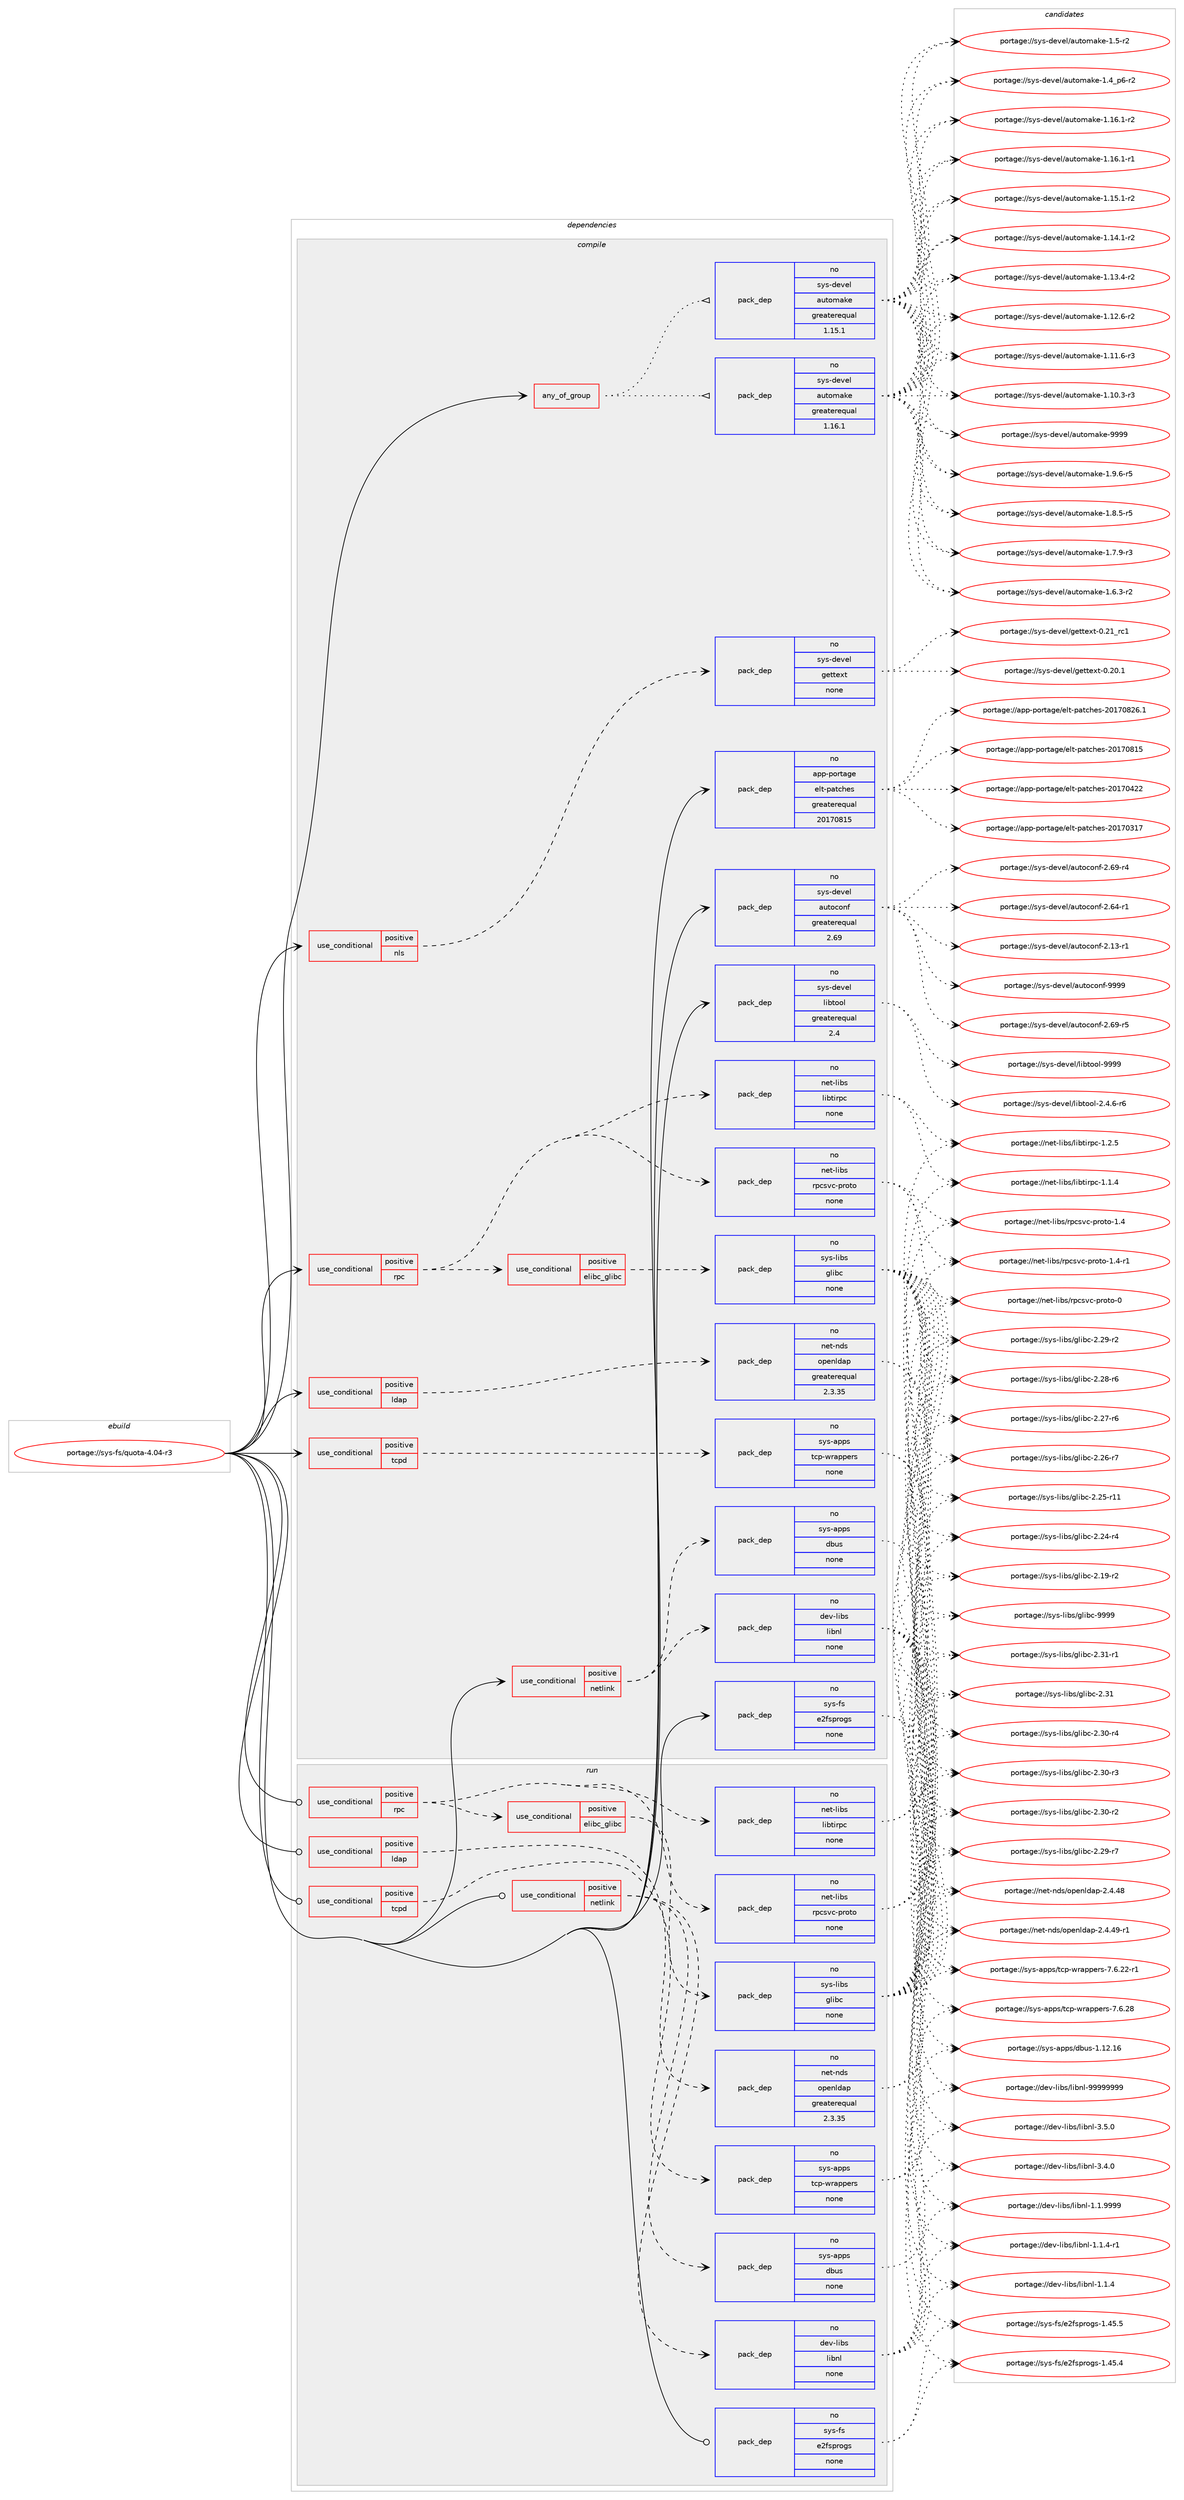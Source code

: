 digraph prolog {

# *************
# Graph options
# *************

newrank=true;
concentrate=true;
compound=true;
graph [rankdir=LR,fontname=Helvetica,fontsize=10,ranksep=1.5];#, ranksep=2.5, nodesep=0.2];
edge  [arrowhead=vee];
node  [fontname=Helvetica,fontsize=10];

# **********
# The ebuild
# **********

subgraph cluster_leftcol {
color=gray;
rank=same;
label=<<i>ebuild</i>>;
id [label="portage://sys-fs/quota-4.04-r3", color=red, width=4, href="../sys-fs/quota-4.04-r3.svg"];
}

# ****************
# The dependencies
# ****************

subgraph cluster_midcol {
color=gray;
label=<<i>dependencies</i>>;
subgraph cluster_compile {
fillcolor="#eeeeee";
style=filled;
label=<<i>compile</i>>;
subgraph any830 {
dependency35216 [label=<<TABLE BORDER="0" CELLBORDER="1" CELLSPACING="0" CELLPADDING="4"><TR><TD CELLPADDING="10">any_of_group</TD></TR></TABLE>>, shape=none, color=red];subgraph pack27480 {
dependency35217 [label=<<TABLE BORDER="0" CELLBORDER="1" CELLSPACING="0" CELLPADDING="4" WIDTH="220"><TR><TD ROWSPAN="6" CELLPADDING="30">pack_dep</TD></TR><TR><TD WIDTH="110">no</TD></TR><TR><TD>sys-devel</TD></TR><TR><TD>automake</TD></TR><TR><TD>greaterequal</TD></TR><TR><TD>1.16.1</TD></TR></TABLE>>, shape=none, color=blue];
}
dependency35216:e -> dependency35217:w [weight=20,style="dotted",arrowhead="oinv"];
subgraph pack27481 {
dependency35218 [label=<<TABLE BORDER="0" CELLBORDER="1" CELLSPACING="0" CELLPADDING="4" WIDTH="220"><TR><TD ROWSPAN="6" CELLPADDING="30">pack_dep</TD></TR><TR><TD WIDTH="110">no</TD></TR><TR><TD>sys-devel</TD></TR><TR><TD>automake</TD></TR><TR><TD>greaterequal</TD></TR><TR><TD>1.15.1</TD></TR></TABLE>>, shape=none, color=blue];
}
dependency35216:e -> dependency35218:w [weight=20,style="dotted",arrowhead="oinv"];
}
id:e -> dependency35216:w [weight=20,style="solid",arrowhead="vee"];
subgraph cond6879 {
dependency35219 [label=<<TABLE BORDER="0" CELLBORDER="1" CELLSPACING="0" CELLPADDING="4"><TR><TD ROWSPAN="3" CELLPADDING="10">use_conditional</TD></TR><TR><TD>positive</TD></TR><TR><TD>ldap</TD></TR></TABLE>>, shape=none, color=red];
subgraph pack27482 {
dependency35220 [label=<<TABLE BORDER="0" CELLBORDER="1" CELLSPACING="0" CELLPADDING="4" WIDTH="220"><TR><TD ROWSPAN="6" CELLPADDING="30">pack_dep</TD></TR><TR><TD WIDTH="110">no</TD></TR><TR><TD>net-nds</TD></TR><TR><TD>openldap</TD></TR><TR><TD>greaterequal</TD></TR><TR><TD>2.3.35</TD></TR></TABLE>>, shape=none, color=blue];
}
dependency35219:e -> dependency35220:w [weight=20,style="dashed",arrowhead="vee"];
}
id:e -> dependency35219:w [weight=20,style="solid",arrowhead="vee"];
subgraph cond6880 {
dependency35221 [label=<<TABLE BORDER="0" CELLBORDER="1" CELLSPACING="0" CELLPADDING="4"><TR><TD ROWSPAN="3" CELLPADDING="10">use_conditional</TD></TR><TR><TD>positive</TD></TR><TR><TD>netlink</TD></TR></TABLE>>, shape=none, color=red];
subgraph pack27483 {
dependency35222 [label=<<TABLE BORDER="0" CELLBORDER="1" CELLSPACING="0" CELLPADDING="4" WIDTH="220"><TR><TD ROWSPAN="6" CELLPADDING="30">pack_dep</TD></TR><TR><TD WIDTH="110">no</TD></TR><TR><TD>sys-apps</TD></TR><TR><TD>dbus</TD></TR><TR><TD>none</TD></TR><TR><TD></TD></TR></TABLE>>, shape=none, color=blue];
}
dependency35221:e -> dependency35222:w [weight=20,style="dashed",arrowhead="vee"];
subgraph pack27484 {
dependency35223 [label=<<TABLE BORDER="0" CELLBORDER="1" CELLSPACING="0" CELLPADDING="4" WIDTH="220"><TR><TD ROWSPAN="6" CELLPADDING="30">pack_dep</TD></TR><TR><TD WIDTH="110">no</TD></TR><TR><TD>dev-libs</TD></TR><TR><TD>libnl</TD></TR><TR><TD>none</TD></TR><TR><TD></TD></TR></TABLE>>, shape=none, color=blue];
}
dependency35221:e -> dependency35223:w [weight=20,style="dashed",arrowhead="vee"];
}
id:e -> dependency35221:w [weight=20,style="solid",arrowhead="vee"];
subgraph cond6881 {
dependency35224 [label=<<TABLE BORDER="0" CELLBORDER="1" CELLSPACING="0" CELLPADDING="4"><TR><TD ROWSPAN="3" CELLPADDING="10">use_conditional</TD></TR><TR><TD>positive</TD></TR><TR><TD>nls</TD></TR></TABLE>>, shape=none, color=red];
subgraph pack27485 {
dependency35225 [label=<<TABLE BORDER="0" CELLBORDER="1" CELLSPACING="0" CELLPADDING="4" WIDTH="220"><TR><TD ROWSPAN="6" CELLPADDING="30">pack_dep</TD></TR><TR><TD WIDTH="110">no</TD></TR><TR><TD>sys-devel</TD></TR><TR><TD>gettext</TD></TR><TR><TD>none</TD></TR><TR><TD></TD></TR></TABLE>>, shape=none, color=blue];
}
dependency35224:e -> dependency35225:w [weight=20,style="dashed",arrowhead="vee"];
}
id:e -> dependency35224:w [weight=20,style="solid",arrowhead="vee"];
subgraph cond6882 {
dependency35226 [label=<<TABLE BORDER="0" CELLBORDER="1" CELLSPACING="0" CELLPADDING="4"><TR><TD ROWSPAN="3" CELLPADDING="10">use_conditional</TD></TR><TR><TD>positive</TD></TR><TR><TD>rpc</TD></TR></TABLE>>, shape=none, color=red];
subgraph cond6883 {
dependency35227 [label=<<TABLE BORDER="0" CELLBORDER="1" CELLSPACING="0" CELLPADDING="4"><TR><TD ROWSPAN="3" CELLPADDING="10">use_conditional</TD></TR><TR><TD>positive</TD></TR><TR><TD>elibc_glibc</TD></TR></TABLE>>, shape=none, color=red];
subgraph pack27486 {
dependency35228 [label=<<TABLE BORDER="0" CELLBORDER="1" CELLSPACING="0" CELLPADDING="4" WIDTH="220"><TR><TD ROWSPAN="6" CELLPADDING="30">pack_dep</TD></TR><TR><TD WIDTH="110">no</TD></TR><TR><TD>sys-libs</TD></TR><TR><TD>glibc</TD></TR><TR><TD>none</TD></TR><TR><TD></TD></TR></TABLE>>, shape=none, color=blue];
}
dependency35227:e -> dependency35228:w [weight=20,style="dashed",arrowhead="vee"];
}
dependency35226:e -> dependency35227:w [weight=20,style="dashed",arrowhead="vee"];
subgraph pack27487 {
dependency35229 [label=<<TABLE BORDER="0" CELLBORDER="1" CELLSPACING="0" CELLPADDING="4" WIDTH="220"><TR><TD ROWSPAN="6" CELLPADDING="30">pack_dep</TD></TR><TR><TD WIDTH="110">no</TD></TR><TR><TD>net-libs</TD></TR><TR><TD>libtirpc</TD></TR><TR><TD>none</TD></TR><TR><TD></TD></TR></TABLE>>, shape=none, color=blue];
}
dependency35226:e -> dependency35229:w [weight=20,style="dashed",arrowhead="vee"];
subgraph pack27488 {
dependency35230 [label=<<TABLE BORDER="0" CELLBORDER="1" CELLSPACING="0" CELLPADDING="4" WIDTH="220"><TR><TD ROWSPAN="6" CELLPADDING="30">pack_dep</TD></TR><TR><TD WIDTH="110">no</TD></TR><TR><TD>net-libs</TD></TR><TR><TD>rpcsvc-proto</TD></TR><TR><TD>none</TD></TR><TR><TD></TD></TR></TABLE>>, shape=none, color=blue];
}
dependency35226:e -> dependency35230:w [weight=20,style="dashed",arrowhead="vee"];
}
id:e -> dependency35226:w [weight=20,style="solid",arrowhead="vee"];
subgraph cond6884 {
dependency35231 [label=<<TABLE BORDER="0" CELLBORDER="1" CELLSPACING="0" CELLPADDING="4"><TR><TD ROWSPAN="3" CELLPADDING="10">use_conditional</TD></TR><TR><TD>positive</TD></TR><TR><TD>tcpd</TD></TR></TABLE>>, shape=none, color=red];
subgraph pack27489 {
dependency35232 [label=<<TABLE BORDER="0" CELLBORDER="1" CELLSPACING="0" CELLPADDING="4" WIDTH="220"><TR><TD ROWSPAN="6" CELLPADDING="30">pack_dep</TD></TR><TR><TD WIDTH="110">no</TD></TR><TR><TD>sys-apps</TD></TR><TR><TD>tcp-wrappers</TD></TR><TR><TD>none</TD></TR><TR><TD></TD></TR></TABLE>>, shape=none, color=blue];
}
dependency35231:e -> dependency35232:w [weight=20,style="dashed",arrowhead="vee"];
}
id:e -> dependency35231:w [weight=20,style="solid",arrowhead="vee"];
subgraph pack27490 {
dependency35233 [label=<<TABLE BORDER="0" CELLBORDER="1" CELLSPACING="0" CELLPADDING="4" WIDTH="220"><TR><TD ROWSPAN="6" CELLPADDING="30">pack_dep</TD></TR><TR><TD WIDTH="110">no</TD></TR><TR><TD>app-portage</TD></TR><TR><TD>elt-patches</TD></TR><TR><TD>greaterequal</TD></TR><TR><TD>20170815</TD></TR></TABLE>>, shape=none, color=blue];
}
id:e -> dependency35233:w [weight=20,style="solid",arrowhead="vee"];
subgraph pack27491 {
dependency35234 [label=<<TABLE BORDER="0" CELLBORDER="1" CELLSPACING="0" CELLPADDING="4" WIDTH="220"><TR><TD ROWSPAN="6" CELLPADDING="30">pack_dep</TD></TR><TR><TD WIDTH="110">no</TD></TR><TR><TD>sys-devel</TD></TR><TR><TD>autoconf</TD></TR><TR><TD>greaterequal</TD></TR><TR><TD>2.69</TD></TR></TABLE>>, shape=none, color=blue];
}
id:e -> dependency35234:w [weight=20,style="solid",arrowhead="vee"];
subgraph pack27492 {
dependency35235 [label=<<TABLE BORDER="0" CELLBORDER="1" CELLSPACING="0" CELLPADDING="4" WIDTH="220"><TR><TD ROWSPAN="6" CELLPADDING="30">pack_dep</TD></TR><TR><TD WIDTH="110">no</TD></TR><TR><TD>sys-devel</TD></TR><TR><TD>libtool</TD></TR><TR><TD>greaterequal</TD></TR><TR><TD>2.4</TD></TR></TABLE>>, shape=none, color=blue];
}
id:e -> dependency35235:w [weight=20,style="solid",arrowhead="vee"];
subgraph pack27493 {
dependency35236 [label=<<TABLE BORDER="0" CELLBORDER="1" CELLSPACING="0" CELLPADDING="4" WIDTH="220"><TR><TD ROWSPAN="6" CELLPADDING="30">pack_dep</TD></TR><TR><TD WIDTH="110">no</TD></TR><TR><TD>sys-fs</TD></TR><TR><TD>e2fsprogs</TD></TR><TR><TD>none</TD></TR><TR><TD></TD></TR></TABLE>>, shape=none, color=blue];
}
id:e -> dependency35236:w [weight=20,style="solid",arrowhead="vee"];
}
subgraph cluster_compileandrun {
fillcolor="#eeeeee";
style=filled;
label=<<i>compile and run</i>>;
}
subgraph cluster_run {
fillcolor="#eeeeee";
style=filled;
label=<<i>run</i>>;
subgraph cond6885 {
dependency35237 [label=<<TABLE BORDER="0" CELLBORDER="1" CELLSPACING="0" CELLPADDING="4"><TR><TD ROWSPAN="3" CELLPADDING="10">use_conditional</TD></TR><TR><TD>positive</TD></TR><TR><TD>ldap</TD></TR></TABLE>>, shape=none, color=red];
subgraph pack27494 {
dependency35238 [label=<<TABLE BORDER="0" CELLBORDER="1" CELLSPACING="0" CELLPADDING="4" WIDTH="220"><TR><TD ROWSPAN="6" CELLPADDING="30">pack_dep</TD></TR><TR><TD WIDTH="110">no</TD></TR><TR><TD>net-nds</TD></TR><TR><TD>openldap</TD></TR><TR><TD>greaterequal</TD></TR><TR><TD>2.3.35</TD></TR></TABLE>>, shape=none, color=blue];
}
dependency35237:e -> dependency35238:w [weight=20,style="dashed",arrowhead="vee"];
}
id:e -> dependency35237:w [weight=20,style="solid",arrowhead="odot"];
subgraph cond6886 {
dependency35239 [label=<<TABLE BORDER="0" CELLBORDER="1" CELLSPACING="0" CELLPADDING="4"><TR><TD ROWSPAN="3" CELLPADDING="10">use_conditional</TD></TR><TR><TD>positive</TD></TR><TR><TD>netlink</TD></TR></TABLE>>, shape=none, color=red];
subgraph pack27495 {
dependency35240 [label=<<TABLE BORDER="0" CELLBORDER="1" CELLSPACING="0" CELLPADDING="4" WIDTH="220"><TR><TD ROWSPAN="6" CELLPADDING="30">pack_dep</TD></TR><TR><TD WIDTH="110">no</TD></TR><TR><TD>sys-apps</TD></TR><TR><TD>dbus</TD></TR><TR><TD>none</TD></TR><TR><TD></TD></TR></TABLE>>, shape=none, color=blue];
}
dependency35239:e -> dependency35240:w [weight=20,style="dashed",arrowhead="vee"];
subgraph pack27496 {
dependency35241 [label=<<TABLE BORDER="0" CELLBORDER="1" CELLSPACING="0" CELLPADDING="4" WIDTH="220"><TR><TD ROWSPAN="6" CELLPADDING="30">pack_dep</TD></TR><TR><TD WIDTH="110">no</TD></TR><TR><TD>dev-libs</TD></TR><TR><TD>libnl</TD></TR><TR><TD>none</TD></TR><TR><TD></TD></TR></TABLE>>, shape=none, color=blue];
}
dependency35239:e -> dependency35241:w [weight=20,style="dashed",arrowhead="vee"];
}
id:e -> dependency35239:w [weight=20,style="solid",arrowhead="odot"];
subgraph cond6887 {
dependency35242 [label=<<TABLE BORDER="0" CELLBORDER="1" CELLSPACING="0" CELLPADDING="4"><TR><TD ROWSPAN="3" CELLPADDING="10">use_conditional</TD></TR><TR><TD>positive</TD></TR><TR><TD>rpc</TD></TR></TABLE>>, shape=none, color=red];
subgraph cond6888 {
dependency35243 [label=<<TABLE BORDER="0" CELLBORDER="1" CELLSPACING="0" CELLPADDING="4"><TR><TD ROWSPAN="3" CELLPADDING="10">use_conditional</TD></TR><TR><TD>positive</TD></TR><TR><TD>elibc_glibc</TD></TR></TABLE>>, shape=none, color=red];
subgraph pack27497 {
dependency35244 [label=<<TABLE BORDER="0" CELLBORDER="1" CELLSPACING="0" CELLPADDING="4" WIDTH="220"><TR><TD ROWSPAN="6" CELLPADDING="30">pack_dep</TD></TR><TR><TD WIDTH="110">no</TD></TR><TR><TD>sys-libs</TD></TR><TR><TD>glibc</TD></TR><TR><TD>none</TD></TR><TR><TD></TD></TR></TABLE>>, shape=none, color=blue];
}
dependency35243:e -> dependency35244:w [weight=20,style="dashed",arrowhead="vee"];
}
dependency35242:e -> dependency35243:w [weight=20,style="dashed",arrowhead="vee"];
subgraph pack27498 {
dependency35245 [label=<<TABLE BORDER="0" CELLBORDER="1" CELLSPACING="0" CELLPADDING="4" WIDTH="220"><TR><TD ROWSPAN="6" CELLPADDING="30">pack_dep</TD></TR><TR><TD WIDTH="110">no</TD></TR><TR><TD>net-libs</TD></TR><TR><TD>libtirpc</TD></TR><TR><TD>none</TD></TR><TR><TD></TD></TR></TABLE>>, shape=none, color=blue];
}
dependency35242:e -> dependency35245:w [weight=20,style="dashed",arrowhead="vee"];
subgraph pack27499 {
dependency35246 [label=<<TABLE BORDER="0" CELLBORDER="1" CELLSPACING="0" CELLPADDING="4" WIDTH="220"><TR><TD ROWSPAN="6" CELLPADDING="30">pack_dep</TD></TR><TR><TD WIDTH="110">no</TD></TR><TR><TD>net-libs</TD></TR><TR><TD>rpcsvc-proto</TD></TR><TR><TD>none</TD></TR><TR><TD></TD></TR></TABLE>>, shape=none, color=blue];
}
dependency35242:e -> dependency35246:w [weight=20,style="dashed",arrowhead="vee"];
}
id:e -> dependency35242:w [weight=20,style="solid",arrowhead="odot"];
subgraph cond6889 {
dependency35247 [label=<<TABLE BORDER="0" CELLBORDER="1" CELLSPACING="0" CELLPADDING="4"><TR><TD ROWSPAN="3" CELLPADDING="10">use_conditional</TD></TR><TR><TD>positive</TD></TR><TR><TD>tcpd</TD></TR></TABLE>>, shape=none, color=red];
subgraph pack27500 {
dependency35248 [label=<<TABLE BORDER="0" CELLBORDER="1" CELLSPACING="0" CELLPADDING="4" WIDTH="220"><TR><TD ROWSPAN="6" CELLPADDING="30">pack_dep</TD></TR><TR><TD WIDTH="110">no</TD></TR><TR><TD>sys-apps</TD></TR><TR><TD>tcp-wrappers</TD></TR><TR><TD>none</TD></TR><TR><TD></TD></TR></TABLE>>, shape=none, color=blue];
}
dependency35247:e -> dependency35248:w [weight=20,style="dashed",arrowhead="vee"];
}
id:e -> dependency35247:w [weight=20,style="solid",arrowhead="odot"];
subgraph pack27501 {
dependency35249 [label=<<TABLE BORDER="0" CELLBORDER="1" CELLSPACING="0" CELLPADDING="4" WIDTH="220"><TR><TD ROWSPAN="6" CELLPADDING="30">pack_dep</TD></TR><TR><TD WIDTH="110">no</TD></TR><TR><TD>sys-fs</TD></TR><TR><TD>e2fsprogs</TD></TR><TR><TD>none</TD></TR><TR><TD></TD></TR></TABLE>>, shape=none, color=blue];
}
id:e -> dependency35249:w [weight=20,style="solid",arrowhead="odot"];
}
}

# **************
# The candidates
# **************

subgraph cluster_choices {
rank=same;
color=gray;
label=<<i>candidates</i>>;

subgraph choice27480 {
color=black;
nodesep=1;
choice115121115451001011181011084797117116111109971071014557575757 [label="portage://sys-devel/automake-9999", color=red, width=4,href="../sys-devel/automake-9999.svg"];
choice115121115451001011181011084797117116111109971071014549465746544511453 [label="portage://sys-devel/automake-1.9.6-r5", color=red, width=4,href="../sys-devel/automake-1.9.6-r5.svg"];
choice115121115451001011181011084797117116111109971071014549465646534511453 [label="portage://sys-devel/automake-1.8.5-r5", color=red, width=4,href="../sys-devel/automake-1.8.5-r5.svg"];
choice115121115451001011181011084797117116111109971071014549465546574511451 [label="portage://sys-devel/automake-1.7.9-r3", color=red, width=4,href="../sys-devel/automake-1.7.9-r3.svg"];
choice115121115451001011181011084797117116111109971071014549465446514511450 [label="portage://sys-devel/automake-1.6.3-r2", color=red, width=4,href="../sys-devel/automake-1.6.3-r2.svg"];
choice11512111545100101118101108479711711611110997107101454946534511450 [label="portage://sys-devel/automake-1.5-r2", color=red, width=4,href="../sys-devel/automake-1.5-r2.svg"];
choice115121115451001011181011084797117116111109971071014549465295112544511450 [label="portage://sys-devel/automake-1.4_p6-r2", color=red, width=4,href="../sys-devel/automake-1.4_p6-r2.svg"];
choice11512111545100101118101108479711711611110997107101454946495446494511450 [label="portage://sys-devel/automake-1.16.1-r2", color=red, width=4,href="../sys-devel/automake-1.16.1-r2.svg"];
choice11512111545100101118101108479711711611110997107101454946495446494511449 [label="portage://sys-devel/automake-1.16.1-r1", color=red, width=4,href="../sys-devel/automake-1.16.1-r1.svg"];
choice11512111545100101118101108479711711611110997107101454946495346494511450 [label="portage://sys-devel/automake-1.15.1-r2", color=red, width=4,href="../sys-devel/automake-1.15.1-r2.svg"];
choice11512111545100101118101108479711711611110997107101454946495246494511450 [label="portage://sys-devel/automake-1.14.1-r2", color=red, width=4,href="../sys-devel/automake-1.14.1-r2.svg"];
choice11512111545100101118101108479711711611110997107101454946495146524511450 [label="portage://sys-devel/automake-1.13.4-r2", color=red, width=4,href="../sys-devel/automake-1.13.4-r2.svg"];
choice11512111545100101118101108479711711611110997107101454946495046544511450 [label="portage://sys-devel/automake-1.12.6-r2", color=red, width=4,href="../sys-devel/automake-1.12.6-r2.svg"];
choice11512111545100101118101108479711711611110997107101454946494946544511451 [label="portage://sys-devel/automake-1.11.6-r3", color=red, width=4,href="../sys-devel/automake-1.11.6-r3.svg"];
choice11512111545100101118101108479711711611110997107101454946494846514511451 [label="portage://sys-devel/automake-1.10.3-r3", color=red, width=4,href="../sys-devel/automake-1.10.3-r3.svg"];
dependency35217:e -> choice115121115451001011181011084797117116111109971071014557575757:w [style=dotted,weight="100"];
dependency35217:e -> choice115121115451001011181011084797117116111109971071014549465746544511453:w [style=dotted,weight="100"];
dependency35217:e -> choice115121115451001011181011084797117116111109971071014549465646534511453:w [style=dotted,weight="100"];
dependency35217:e -> choice115121115451001011181011084797117116111109971071014549465546574511451:w [style=dotted,weight="100"];
dependency35217:e -> choice115121115451001011181011084797117116111109971071014549465446514511450:w [style=dotted,weight="100"];
dependency35217:e -> choice11512111545100101118101108479711711611110997107101454946534511450:w [style=dotted,weight="100"];
dependency35217:e -> choice115121115451001011181011084797117116111109971071014549465295112544511450:w [style=dotted,weight="100"];
dependency35217:e -> choice11512111545100101118101108479711711611110997107101454946495446494511450:w [style=dotted,weight="100"];
dependency35217:e -> choice11512111545100101118101108479711711611110997107101454946495446494511449:w [style=dotted,weight="100"];
dependency35217:e -> choice11512111545100101118101108479711711611110997107101454946495346494511450:w [style=dotted,weight="100"];
dependency35217:e -> choice11512111545100101118101108479711711611110997107101454946495246494511450:w [style=dotted,weight="100"];
dependency35217:e -> choice11512111545100101118101108479711711611110997107101454946495146524511450:w [style=dotted,weight="100"];
dependency35217:e -> choice11512111545100101118101108479711711611110997107101454946495046544511450:w [style=dotted,weight="100"];
dependency35217:e -> choice11512111545100101118101108479711711611110997107101454946494946544511451:w [style=dotted,weight="100"];
dependency35217:e -> choice11512111545100101118101108479711711611110997107101454946494846514511451:w [style=dotted,weight="100"];
}
subgraph choice27481 {
color=black;
nodesep=1;
choice115121115451001011181011084797117116111109971071014557575757 [label="portage://sys-devel/automake-9999", color=red, width=4,href="../sys-devel/automake-9999.svg"];
choice115121115451001011181011084797117116111109971071014549465746544511453 [label="portage://sys-devel/automake-1.9.6-r5", color=red, width=4,href="../sys-devel/automake-1.9.6-r5.svg"];
choice115121115451001011181011084797117116111109971071014549465646534511453 [label="portage://sys-devel/automake-1.8.5-r5", color=red, width=4,href="../sys-devel/automake-1.8.5-r5.svg"];
choice115121115451001011181011084797117116111109971071014549465546574511451 [label="portage://sys-devel/automake-1.7.9-r3", color=red, width=4,href="../sys-devel/automake-1.7.9-r3.svg"];
choice115121115451001011181011084797117116111109971071014549465446514511450 [label="portage://sys-devel/automake-1.6.3-r2", color=red, width=4,href="../sys-devel/automake-1.6.3-r2.svg"];
choice11512111545100101118101108479711711611110997107101454946534511450 [label="portage://sys-devel/automake-1.5-r2", color=red, width=4,href="../sys-devel/automake-1.5-r2.svg"];
choice115121115451001011181011084797117116111109971071014549465295112544511450 [label="portage://sys-devel/automake-1.4_p6-r2", color=red, width=4,href="../sys-devel/automake-1.4_p6-r2.svg"];
choice11512111545100101118101108479711711611110997107101454946495446494511450 [label="portage://sys-devel/automake-1.16.1-r2", color=red, width=4,href="../sys-devel/automake-1.16.1-r2.svg"];
choice11512111545100101118101108479711711611110997107101454946495446494511449 [label="portage://sys-devel/automake-1.16.1-r1", color=red, width=4,href="../sys-devel/automake-1.16.1-r1.svg"];
choice11512111545100101118101108479711711611110997107101454946495346494511450 [label="portage://sys-devel/automake-1.15.1-r2", color=red, width=4,href="../sys-devel/automake-1.15.1-r2.svg"];
choice11512111545100101118101108479711711611110997107101454946495246494511450 [label="portage://sys-devel/automake-1.14.1-r2", color=red, width=4,href="../sys-devel/automake-1.14.1-r2.svg"];
choice11512111545100101118101108479711711611110997107101454946495146524511450 [label="portage://sys-devel/automake-1.13.4-r2", color=red, width=4,href="../sys-devel/automake-1.13.4-r2.svg"];
choice11512111545100101118101108479711711611110997107101454946495046544511450 [label="portage://sys-devel/automake-1.12.6-r2", color=red, width=4,href="../sys-devel/automake-1.12.6-r2.svg"];
choice11512111545100101118101108479711711611110997107101454946494946544511451 [label="portage://sys-devel/automake-1.11.6-r3", color=red, width=4,href="../sys-devel/automake-1.11.6-r3.svg"];
choice11512111545100101118101108479711711611110997107101454946494846514511451 [label="portage://sys-devel/automake-1.10.3-r3", color=red, width=4,href="../sys-devel/automake-1.10.3-r3.svg"];
dependency35218:e -> choice115121115451001011181011084797117116111109971071014557575757:w [style=dotted,weight="100"];
dependency35218:e -> choice115121115451001011181011084797117116111109971071014549465746544511453:w [style=dotted,weight="100"];
dependency35218:e -> choice115121115451001011181011084797117116111109971071014549465646534511453:w [style=dotted,weight="100"];
dependency35218:e -> choice115121115451001011181011084797117116111109971071014549465546574511451:w [style=dotted,weight="100"];
dependency35218:e -> choice115121115451001011181011084797117116111109971071014549465446514511450:w [style=dotted,weight="100"];
dependency35218:e -> choice11512111545100101118101108479711711611110997107101454946534511450:w [style=dotted,weight="100"];
dependency35218:e -> choice115121115451001011181011084797117116111109971071014549465295112544511450:w [style=dotted,weight="100"];
dependency35218:e -> choice11512111545100101118101108479711711611110997107101454946495446494511450:w [style=dotted,weight="100"];
dependency35218:e -> choice11512111545100101118101108479711711611110997107101454946495446494511449:w [style=dotted,weight="100"];
dependency35218:e -> choice11512111545100101118101108479711711611110997107101454946495346494511450:w [style=dotted,weight="100"];
dependency35218:e -> choice11512111545100101118101108479711711611110997107101454946495246494511450:w [style=dotted,weight="100"];
dependency35218:e -> choice11512111545100101118101108479711711611110997107101454946495146524511450:w [style=dotted,weight="100"];
dependency35218:e -> choice11512111545100101118101108479711711611110997107101454946495046544511450:w [style=dotted,weight="100"];
dependency35218:e -> choice11512111545100101118101108479711711611110997107101454946494946544511451:w [style=dotted,weight="100"];
dependency35218:e -> choice11512111545100101118101108479711711611110997107101454946494846514511451:w [style=dotted,weight="100"];
}
subgraph choice27482 {
color=black;
nodesep=1;
choice110101116451101001154711111210111010810097112455046524652574511449 [label="portage://net-nds/openldap-2.4.49-r1", color=red, width=4,href="../net-nds/openldap-2.4.49-r1.svg"];
choice11010111645110100115471111121011101081009711245504652465256 [label="portage://net-nds/openldap-2.4.48", color=red, width=4,href="../net-nds/openldap-2.4.48.svg"];
dependency35220:e -> choice110101116451101001154711111210111010810097112455046524652574511449:w [style=dotted,weight="100"];
dependency35220:e -> choice11010111645110100115471111121011101081009711245504652465256:w [style=dotted,weight="100"];
}
subgraph choice27483 {
color=black;
nodesep=1;
choice115121115459711211211547100981171154549464950464954 [label="portage://sys-apps/dbus-1.12.16", color=red, width=4,href="../sys-apps/dbus-1.12.16.svg"];
dependency35222:e -> choice115121115459711211211547100981171154549464950464954:w [style=dotted,weight="100"];
}
subgraph choice27484 {
color=black;
nodesep=1;
choice10010111845108105981154710810598110108455757575757575757 [label="portage://dev-libs/libnl-99999999", color=red, width=4,href="../dev-libs/libnl-99999999.svg"];
choice10010111845108105981154710810598110108455146534648 [label="portage://dev-libs/libnl-3.5.0", color=red, width=4,href="../dev-libs/libnl-3.5.0.svg"];
choice10010111845108105981154710810598110108455146524648 [label="portage://dev-libs/libnl-3.4.0", color=red, width=4,href="../dev-libs/libnl-3.4.0.svg"];
choice10010111845108105981154710810598110108454946494657575757 [label="portage://dev-libs/libnl-1.1.9999", color=red, width=4,href="../dev-libs/libnl-1.1.9999.svg"];
choice100101118451081059811547108105981101084549464946524511449 [label="portage://dev-libs/libnl-1.1.4-r1", color=red, width=4,href="../dev-libs/libnl-1.1.4-r1.svg"];
choice10010111845108105981154710810598110108454946494652 [label="portage://dev-libs/libnl-1.1.4", color=red, width=4,href="../dev-libs/libnl-1.1.4.svg"];
dependency35223:e -> choice10010111845108105981154710810598110108455757575757575757:w [style=dotted,weight="100"];
dependency35223:e -> choice10010111845108105981154710810598110108455146534648:w [style=dotted,weight="100"];
dependency35223:e -> choice10010111845108105981154710810598110108455146524648:w [style=dotted,weight="100"];
dependency35223:e -> choice10010111845108105981154710810598110108454946494657575757:w [style=dotted,weight="100"];
dependency35223:e -> choice100101118451081059811547108105981101084549464946524511449:w [style=dotted,weight="100"];
dependency35223:e -> choice10010111845108105981154710810598110108454946494652:w [style=dotted,weight="100"];
}
subgraph choice27485 {
color=black;
nodesep=1;
choice11512111545100101118101108471031011161161011201164548465049951149949 [label="portage://sys-devel/gettext-0.21_rc1", color=red, width=4,href="../sys-devel/gettext-0.21_rc1.svg"];
choice115121115451001011181011084710310111611610112011645484650484649 [label="portage://sys-devel/gettext-0.20.1", color=red, width=4,href="../sys-devel/gettext-0.20.1.svg"];
dependency35225:e -> choice11512111545100101118101108471031011161161011201164548465049951149949:w [style=dotted,weight="100"];
dependency35225:e -> choice115121115451001011181011084710310111611610112011645484650484649:w [style=dotted,weight="100"];
}
subgraph choice27486 {
color=black;
nodesep=1;
choice11512111545108105981154710310810598994557575757 [label="portage://sys-libs/glibc-9999", color=red, width=4,href="../sys-libs/glibc-9999.svg"];
choice115121115451081059811547103108105989945504651494511449 [label="portage://sys-libs/glibc-2.31-r1", color=red, width=4,href="../sys-libs/glibc-2.31-r1.svg"];
choice11512111545108105981154710310810598994550465149 [label="portage://sys-libs/glibc-2.31", color=red, width=4,href="../sys-libs/glibc-2.31.svg"];
choice115121115451081059811547103108105989945504651484511452 [label="portage://sys-libs/glibc-2.30-r4", color=red, width=4,href="../sys-libs/glibc-2.30-r4.svg"];
choice115121115451081059811547103108105989945504651484511451 [label="portage://sys-libs/glibc-2.30-r3", color=red, width=4,href="../sys-libs/glibc-2.30-r3.svg"];
choice115121115451081059811547103108105989945504651484511450 [label="portage://sys-libs/glibc-2.30-r2", color=red, width=4,href="../sys-libs/glibc-2.30-r2.svg"];
choice115121115451081059811547103108105989945504650574511455 [label="portage://sys-libs/glibc-2.29-r7", color=red, width=4,href="../sys-libs/glibc-2.29-r7.svg"];
choice115121115451081059811547103108105989945504650574511450 [label="portage://sys-libs/glibc-2.29-r2", color=red, width=4,href="../sys-libs/glibc-2.29-r2.svg"];
choice115121115451081059811547103108105989945504650564511454 [label="portage://sys-libs/glibc-2.28-r6", color=red, width=4,href="../sys-libs/glibc-2.28-r6.svg"];
choice115121115451081059811547103108105989945504650554511454 [label="portage://sys-libs/glibc-2.27-r6", color=red, width=4,href="../sys-libs/glibc-2.27-r6.svg"];
choice115121115451081059811547103108105989945504650544511455 [label="portage://sys-libs/glibc-2.26-r7", color=red, width=4,href="../sys-libs/glibc-2.26-r7.svg"];
choice11512111545108105981154710310810598994550465053451144949 [label="portage://sys-libs/glibc-2.25-r11", color=red, width=4,href="../sys-libs/glibc-2.25-r11.svg"];
choice115121115451081059811547103108105989945504650524511452 [label="portage://sys-libs/glibc-2.24-r4", color=red, width=4,href="../sys-libs/glibc-2.24-r4.svg"];
choice115121115451081059811547103108105989945504649574511450 [label="portage://sys-libs/glibc-2.19-r2", color=red, width=4,href="../sys-libs/glibc-2.19-r2.svg"];
dependency35228:e -> choice11512111545108105981154710310810598994557575757:w [style=dotted,weight="100"];
dependency35228:e -> choice115121115451081059811547103108105989945504651494511449:w [style=dotted,weight="100"];
dependency35228:e -> choice11512111545108105981154710310810598994550465149:w [style=dotted,weight="100"];
dependency35228:e -> choice115121115451081059811547103108105989945504651484511452:w [style=dotted,weight="100"];
dependency35228:e -> choice115121115451081059811547103108105989945504651484511451:w [style=dotted,weight="100"];
dependency35228:e -> choice115121115451081059811547103108105989945504651484511450:w [style=dotted,weight="100"];
dependency35228:e -> choice115121115451081059811547103108105989945504650574511455:w [style=dotted,weight="100"];
dependency35228:e -> choice115121115451081059811547103108105989945504650574511450:w [style=dotted,weight="100"];
dependency35228:e -> choice115121115451081059811547103108105989945504650564511454:w [style=dotted,weight="100"];
dependency35228:e -> choice115121115451081059811547103108105989945504650554511454:w [style=dotted,weight="100"];
dependency35228:e -> choice115121115451081059811547103108105989945504650544511455:w [style=dotted,weight="100"];
dependency35228:e -> choice11512111545108105981154710310810598994550465053451144949:w [style=dotted,weight="100"];
dependency35228:e -> choice115121115451081059811547103108105989945504650524511452:w [style=dotted,weight="100"];
dependency35228:e -> choice115121115451081059811547103108105989945504649574511450:w [style=dotted,weight="100"];
}
subgraph choice27487 {
color=black;
nodesep=1;
choice1101011164510810598115471081059811610511411299454946504653 [label="portage://net-libs/libtirpc-1.2.5", color=red, width=4,href="../net-libs/libtirpc-1.2.5.svg"];
choice1101011164510810598115471081059811610511411299454946494652 [label="portage://net-libs/libtirpc-1.1.4", color=red, width=4,href="../net-libs/libtirpc-1.1.4.svg"];
dependency35229:e -> choice1101011164510810598115471081059811610511411299454946504653:w [style=dotted,weight="100"];
dependency35229:e -> choice1101011164510810598115471081059811610511411299454946494652:w [style=dotted,weight="100"];
}
subgraph choice27488 {
color=black;
nodesep=1;
choice110101116451081059811547114112991151189945112114111116111454946524511449 [label="portage://net-libs/rpcsvc-proto-1.4-r1", color=red, width=4,href="../net-libs/rpcsvc-proto-1.4-r1.svg"];
choice11010111645108105981154711411299115118994511211411111611145494652 [label="portage://net-libs/rpcsvc-proto-1.4", color=red, width=4,href="../net-libs/rpcsvc-proto-1.4.svg"];
choice1101011164510810598115471141129911511899451121141111161114548 [label="portage://net-libs/rpcsvc-proto-0", color=red, width=4,href="../net-libs/rpcsvc-proto-0.svg"];
dependency35230:e -> choice110101116451081059811547114112991151189945112114111116111454946524511449:w [style=dotted,weight="100"];
dependency35230:e -> choice11010111645108105981154711411299115118994511211411111611145494652:w [style=dotted,weight="100"];
dependency35230:e -> choice1101011164510810598115471141129911511899451121141111161114548:w [style=dotted,weight="100"];
}
subgraph choice27489 {
color=black;
nodesep=1;
choice11512111545971121121154711699112451191149711211210111411545554654465056 [label="portage://sys-apps/tcp-wrappers-7.6.28", color=red, width=4,href="../sys-apps/tcp-wrappers-7.6.28.svg"];
choice115121115459711211211547116991124511911497112112101114115455546544650504511449 [label="portage://sys-apps/tcp-wrappers-7.6.22-r1", color=red, width=4,href="../sys-apps/tcp-wrappers-7.6.22-r1.svg"];
dependency35232:e -> choice11512111545971121121154711699112451191149711211210111411545554654465056:w [style=dotted,weight="100"];
dependency35232:e -> choice115121115459711211211547116991124511911497112112101114115455546544650504511449:w [style=dotted,weight="100"];
}
subgraph choice27490 {
color=black;
nodesep=1;
choice971121124511211111411697103101471011081164511297116991041011154550484955485650544649 [label="portage://app-portage/elt-patches-20170826.1", color=red, width=4,href="../app-portage/elt-patches-20170826.1.svg"];
choice97112112451121111141169710310147101108116451129711699104101115455048495548564953 [label="portage://app-portage/elt-patches-20170815", color=red, width=4,href="../app-portage/elt-patches-20170815.svg"];
choice97112112451121111141169710310147101108116451129711699104101115455048495548525050 [label="portage://app-portage/elt-patches-20170422", color=red, width=4,href="../app-portage/elt-patches-20170422.svg"];
choice97112112451121111141169710310147101108116451129711699104101115455048495548514955 [label="portage://app-portage/elt-patches-20170317", color=red, width=4,href="../app-portage/elt-patches-20170317.svg"];
dependency35233:e -> choice971121124511211111411697103101471011081164511297116991041011154550484955485650544649:w [style=dotted,weight="100"];
dependency35233:e -> choice97112112451121111141169710310147101108116451129711699104101115455048495548564953:w [style=dotted,weight="100"];
dependency35233:e -> choice97112112451121111141169710310147101108116451129711699104101115455048495548525050:w [style=dotted,weight="100"];
dependency35233:e -> choice97112112451121111141169710310147101108116451129711699104101115455048495548514955:w [style=dotted,weight="100"];
}
subgraph choice27491 {
color=black;
nodesep=1;
choice115121115451001011181011084797117116111991111101024557575757 [label="portage://sys-devel/autoconf-9999", color=red, width=4,href="../sys-devel/autoconf-9999.svg"];
choice1151211154510010111810110847971171161119911111010245504654574511453 [label="portage://sys-devel/autoconf-2.69-r5", color=red, width=4,href="../sys-devel/autoconf-2.69-r5.svg"];
choice1151211154510010111810110847971171161119911111010245504654574511452 [label="portage://sys-devel/autoconf-2.69-r4", color=red, width=4,href="../sys-devel/autoconf-2.69-r4.svg"];
choice1151211154510010111810110847971171161119911111010245504654524511449 [label="portage://sys-devel/autoconf-2.64-r1", color=red, width=4,href="../sys-devel/autoconf-2.64-r1.svg"];
choice1151211154510010111810110847971171161119911111010245504649514511449 [label="portage://sys-devel/autoconf-2.13-r1", color=red, width=4,href="../sys-devel/autoconf-2.13-r1.svg"];
dependency35234:e -> choice115121115451001011181011084797117116111991111101024557575757:w [style=dotted,weight="100"];
dependency35234:e -> choice1151211154510010111810110847971171161119911111010245504654574511453:w [style=dotted,weight="100"];
dependency35234:e -> choice1151211154510010111810110847971171161119911111010245504654574511452:w [style=dotted,weight="100"];
dependency35234:e -> choice1151211154510010111810110847971171161119911111010245504654524511449:w [style=dotted,weight="100"];
dependency35234:e -> choice1151211154510010111810110847971171161119911111010245504649514511449:w [style=dotted,weight="100"];
}
subgraph choice27492 {
color=black;
nodesep=1;
choice1151211154510010111810110847108105981161111111084557575757 [label="portage://sys-devel/libtool-9999", color=red, width=4,href="../sys-devel/libtool-9999.svg"];
choice1151211154510010111810110847108105981161111111084550465246544511454 [label="portage://sys-devel/libtool-2.4.6-r6", color=red, width=4,href="../sys-devel/libtool-2.4.6-r6.svg"];
dependency35235:e -> choice1151211154510010111810110847108105981161111111084557575757:w [style=dotted,weight="100"];
dependency35235:e -> choice1151211154510010111810110847108105981161111111084550465246544511454:w [style=dotted,weight="100"];
}
subgraph choice27493 {
color=black;
nodesep=1;
choice11512111545102115471015010211511211411110311545494652534653 [label="portage://sys-fs/e2fsprogs-1.45.5", color=red, width=4,href="../sys-fs/e2fsprogs-1.45.5.svg"];
choice11512111545102115471015010211511211411110311545494652534652 [label="portage://sys-fs/e2fsprogs-1.45.4", color=red, width=4,href="../sys-fs/e2fsprogs-1.45.4.svg"];
dependency35236:e -> choice11512111545102115471015010211511211411110311545494652534653:w [style=dotted,weight="100"];
dependency35236:e -> choice11512111545102115471015010211511211411110311545494652534652:w [style=dotted,weight="100"];
}
subgraph choice27494 {
color=black;
nodesep=1;
choice110101116451101001154711111210111010810097112455046524652574511449 [label="portage://net-nds/openldap-2.4.49-r1", color=red, width=4,href="../net-nds/openldap-2.4.49-r1.svg"];
choice11010111645110100115471111121011101081009711245504652465256 [label="portage://net-nds/openldap-2.4.48", color=red, width=4,href="../net-nds/openldap-2.4.48.svg"];
dependency35238:e -> choice110101116451101001154711111210111010810097112455046524652574511449:w [style=dotted,weight="100"];
dependency35238:e -> choice11010111645110100115471111121011101081009711245504652465256:w [style=dotted,weight="100"];
}
subgraph choice27495 {
color=black;
nodesep=1;
choice115121115459711211211547100981171154549464950464954 [label="portage://sys-apps/dbus-1.12.16", color=red, width=4,href="../sys-apps/dbus-1.12.16.svg"];
dependency35240:e -> choice115121115459711211211547100981171154549464950464954:w [style=dotted,weight="100"];
}
subgraph choice27496 {
color=black;
nodesep=1;
choice10010111845108105981154710810598110108455757575757575757 [label="portage://dev-libs/libnl-99999999", color=red, width=4,href="../dev-libs/libnl-99999999.svg"];
choice10010111845108105981154710810598110108455146534648 [label="portage://dev-libs/libnl-3.5.0", color=red, width=4,href="../dev-libs/libnl-3.5.0.svg"];
choice10010111845108105981154710810598110108455146524648 [label="portage://dev-libs/libnl-3.4.0", color=red, width=4,href="../dev-libs/libnl-3.4.0.svg"];
choice10010111845108105981154710810598110108454946494657575757 [label="portage://dev-libs/libnl-1.1.9999", color=red, width=4,href="../dev-libs/libnl-1.1.9999.svg"];
choice100101118451081059811547108105981101084549464946524511449 [label="portage://dev-libs/libnl-1.1.4-r1", color=red, width=4,href="../dev-libs/libnl-1.1.4-r1.svg"];
choice10010111845108105981154710810598110108454946494652 [label="portage://dev-libs/libnl-1.1.4", color=red, width=4,href="../dev-libs/libnl-1.1.4.svg"];
dependency35241:e -> choice10010111845108105981154710810598110108455757575757575757:w [style=dotted,weight="100"];
dependency35241:e -> choice10010111845108105981154710810598110108455146534648:w [style=dotted,weight="100"];
dependency35241:e -> choice10010111845108105981154710810598110108455146524648:w [style=dotted,weight="100"];
dependency35241:e -> choice10010111845108105981154710810598110108454946494657575757:w [style=dotted,weight="100"];
dependency35241:e -> choice100101118451081059811547108105981101084549464946524511449:w [style=dotted,weight="100"];
dependency35241:e -> choice10010111845108105981154710810598110108454946494652:w [style=dotted,weight="100"];
}
subgraph choice27497 {
color=black;
nodesep=1;
choice11512111545108105981154710310810598994557575757 [label="portage://sys-libs/glibc-9999", color=red, width=4,href="../sys-libs/glibc-9999.svg"];
choice115121115451081059811547103108105989945504651494511449 [label="portage://sys-libs/glibc-2.31-r1", color=red, width=4,href="../sys-libs/glibc-2.31-r1.svg"];
choice11512111545108105981154710310810598994550465149 [label="portage://sys-libs/glibc-2.31", color=red, width=4,href="../sys-libs/glibc-2.31.svg"];
choice115121115451081059811547103108105989945504651484511452 [label="portage://sys-libs/glibc-2.30-r4", color=red, width=4,href="../sys-libs/glibc-2.30-r4.svg"];
choice115121115451081059811547103108105989945504651484511451 [label="portage://sys-libs/glibc-2.30-r3", color=red, width=4,href="../sys-libs/glibc-2.30-r3.svg"];
choice115121115451081059811547103108105989945504651484511450 [label="portage://sys-libs/glibc-2.30-r2", color=red, width=4,href="../sys-libs/glibc-2.30-r2.svg"];
choice115121115451081059811547103108105989945504650574511455 [label="portage://sys-libs/glibc-2.29-r7", color=red, width=4,href="../sys-libs/glibc-2.29-r7.svg"];
choice115121115451081059811547103108105989945504650574511450 [label="portage://sys-libs/glibc-2.29-r2", color=red, width=4,href="../sys-libs/glibc-2.29-r2.svg"];
choice115121115451081059811547103108105989945504650564511454 [label="portage://sys-libs/glibc-2.28-r6", color=red, width=4,href="../sys-libs/glibc-2.28-r6.svg"];
choice115121115451081059811547103108105989945504650554511454 [label="portage://sys-libs/glibc-2.27-r6", color=red, width=4,href="../sys-libs/glibc-2.27-r6.svg"];
choice115121115451081059811547103108105989945504650544511455 [label="portage://sys-libs/glibc-2.26-r7", color=red, width=4,href="../sys-libs/glibc-2.26-r7.svg"];
choice11512111545108105981154710310810598994550465053451144949 [label="portage://sys-libs/glibc-2.25-r11", color=red, width=4,href="../sys-libs/glibc-2.25-r11.svg"];
choice115121115451081059811547103108105989945504650524511452 [label="portage://sys-libs/glibc-2.24-r4", color=red, width=4,href="../sys-libs/glibc-2.24-r4.svg"];
choice115121115451081059811547103108105989945504649574511450 [label="portage://sys-libs/glibc-2.19-r2", color=red, width=4,href="../sys-libs/glibc-2.19-r2.svg"];
dependency35244:e -> choice11512111545108105981154710310810598994557575757:w [style=dotted,weight="100"];
dependency35244:e -> choice115121115451081059811547103108105989945504651494511449:w [style=dotted,weight="100"];
dependency35244:e -> choice11512111545108105981154710310810598994550465149:w [style=dotted,weight="100"];
dependency35244:e -> choice115121115451081059811547103108105989945504651484511452:w [style=dotted,weight="100"];
dependency35244:e -> choice115121115451081059811547103108105989945504651484511451:w [style=dotted,weight="100"];
dependency35244:e -> choice115121115451081059811547103108105989945504651484511450:w [style=dotted,weight="100"];
dependency35244:e -> choice115121115451081059811547103108105989945504650574511455:w [style=dotted,weight="100"];
dependency35244:e -> choice115121115451081059811547103108105989945504650574511450:w [style=dotted,weight="100"];
dependency35244:e -> choice115121115451081059811547103108105989945504650564511454:w [style=dotted,weight="100"];
dependency35244:e -> choice115121115451081059811547103108105989945504650554511454:w [style=dotted,weight="100"];
dependency35244:e -> choice115121115451081059811547103108105989945504650544511455:w [style=dotted,weight="100"];
dependency35244:e -> choice11512111545108105981154710310810598994550465053451144949:w [style=dotted,weight="100"];
dependency35244:e -> choice115121115451081059811547103108105989945504650524511452:w [style=dotted,weight="100"];
dependency35244:e -> choice115121115451081059811547103108105989945504649574511450:w [style=dotted,weight="100"];
}
subgraph choice27498 {
color=black;
nodesep=1;
choice1101011164510810598115471081059811610511411299454946504653 [label="portage://net-libs/libtirpc-1.2.5", color=red, width=4,href="../net-libs/libtirpc-1.2.5.svg"];
choice1101011164510810598115471081059811610511411299454946494652 [label="portage://net-libs/libtirpc-1.1.4", color=red, width=4,href="../net-libs/libtirpc-1.1.4.svg"];
dependency35245:e -> choice1101011164510810598115471081059811610511411299454946504653:w [style=dotted,weight="100"];
dependency35245:e -> choice1101011164510810598115471081059811610511411299454946494652:w [style=dotted,weight="100"];
}
subgraph choice27499 {
color=black;
nodesep=1;
choice110101116451081059811547114112991151189945112114111116111454946524511449 [label="portage://net-libs/rpcsvc-proto-1.4-r1", color=red, width=4,href="../net-libs/rpcsvc-proto-1.4-r1.svg"];
choice11010111645108105981154711411299115118994511211411111611145494652 [label="portage://net-libs/rpcsvc-proto-1.4", color=red, width=4,href="../net-libs/rpcsvc-proto-1.4.svg"];
choice1101011164510810598115471141129911511899451121141111161114548 [label="portage://net-libs/rpcsvc-proto-0", color=red, width=4,href="../net-libs/rpcsvc-proto-0.svg"];
dependency35246:e -> choice110101116451081059811547114112991151189945112114111116111454946524511449:w [style=dotted,weight="100"];
dependency35246:e -> choice11010111645108105981154711411299115118994511211411111611145494652:w [style=dotted,weight="100"];
dependency35246:e -> choice1101011164510810598115471141129911511899451121141111161114548:w [style=dotted,weight="100"];
}
subgraph choice27500 {
color=black;
nodesep=1;
choice11512111545971121121154711699112451191149711211210111411545554654465056 [label="portage://sys-apps/tcp-wrappers-7.6.28", color=red, width=4,href="../sys-apps/tcp-wrappers-7.6.28.svg"];
choice115121115459711211211547116991124511911497112112101114115455546544650504511449 [label="portage://sys-apps/tcp-wrappers-7.6.22-r1", color=red, width=4,href="../sys-apps/tcp-wrappers-7.6.22-r1.svg"];
dependency35248:e -> choice11512111545971121121154711699112451191149711211210111411545554654465056:w [style=dotted,weight="100"];
dependency35248:e -> choice115121115459711211211547116991124511911497112112101114115455546544650504511449:w [style=dotted,weight="100"];
}
subgraph choice27501 {
color=black;
nodesep=1;
choice11512111545102115471015010211511211411110311545494652534653 [label="portage://sys-fs/e2fsprogs-1.45.5", color=red, width=4,href="../sys-fs/e2fsprogs-1.45.5.svg"];
choice11512111545102115471015010211511211411110311545494652534652 [label="portage://sys-fs/e2fsprogs-1.45.4", color=red, width=4,href="../sys-fs/e2fsprogs-1.45.4.svg"];
dependency35249:e -> choice11512111545102115471015010211511211411110311545494652534653:w [style=dotted,weight="100"];
dependency35249:e -> choice11512111545102115471015010211511211411110311545494652534652:w [style=dotted,weight="100"];
}
}

}
